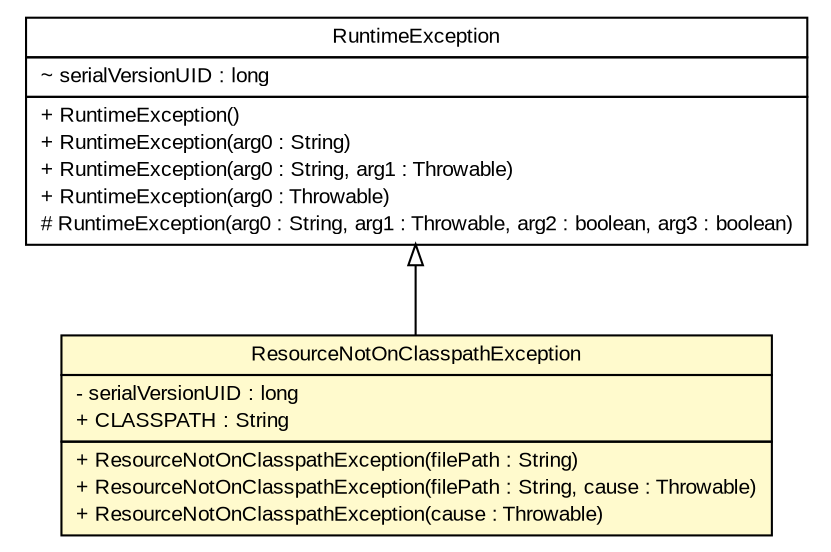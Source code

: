 #!/usr/local/bin/dot
#
# Class diagram 
# Generated by UMLGraph version R5_6_6-6-g3bdff0 (http://www.umlgraph.org/)
#

digraph G {
	edge [fontname="arial",fontsize=10,labelfontname="arial",labelfontsize=10];
	node [fontname="arial",fontsize=10,shape=plaintext];
	nodesep=0.25;
	ranksep=0.5;
	// org.tanjakostic.jcleancim.util.ResourceNotOnClasspathException
	c172648 [label=<<table title="org.tanjakostic.jcleancim.util.ResourceNotOnClasspathException" border="0" cellborder="1" cellspacing="0" cellpadding="2" port="p" bgcolor="lemonChiffon" href="./ResourceNotOnClasspathException.html">
		<tr><td><table border="0" cellspacing="0" cellpadding="1">
<tr><td align="center" balign="center"> ResourceNotOnClasspathException </td></tr>
		</table></td></tr>
		<tr><td><table border="0" cellspacing="0" cellpadding="1">
<tr><td align="left" balign="left"> - serialVersionUID : long </td></tr>
<tr><td align="left" balign="left"> + CLASSPATH : String </td></tr>
		</table></td></tr>
		<tr><td><table border="0" cellspacing="0" cellpadding="1">
<tr><td align="left" balign="left"> + ResourceNotOnClasspathException(filePath : String) </td></tr>
<tr><td align="left" balign="left"> + ResourceNotOnClasspathException(filePath : String, cause : Throwable) </td></tr>
<tr><td align="left" balign="left"> + ResourceNotOnClasspathException(cause : Throwable) </td></tr>
		</table></td></tr>
		</table>>, URL="./ResourceNotOnClasspathException.html", fontname="arial", fontcolor="black", fontsize=10.0];
	//org.tanjakostic.jcleancim.util.ResourceNotOnClasspathException extends java.lang.RuntimeException
	c172848:p -> c172648:p [dir=back,arrowtail=empty];
	// java.lang.RuntimeException
	c172848 [label=<<table title="java.lang.RuntimeException" border="0" cellborder="1" cellspacing="0" cellpadding="2" port="p" href="http://java.sun.com/j2se/1.4.2/docs/api/java/lang/RuntimeException.html">
		<tr><td><table border="0" cellspacing="0" cellpadding="1">
<tr><td align="center" balign="center"> RuntimeException </td></tr>
		</table></td></tr>
		<tr><td><table border="0" cellspacing="0" cellpadding="1">
<tr><td align="left" balign="left"> ~ serialVersionUID : long </td></tr>
		</table></td></tr>
		<tr><td><table border="0" cellspacing="0" cellpadding="1">
<tr><td align="left" balign="left"> + RuntimeException() </td></tr>
<tr><td align="left" balign="left"> + RuntimeException(arg0 : String) </td></tr>
<tr><td align="left" balign="left"> + RuntimeException(arg0 : String, arg1 : Throwable) </td></tr>
<tr><td align="left" balign="left"> + RuntimeException(arg0 : Throwable) </td></tr>
<tr><td align="left" balign="left"> # RuntimeException(arg0 : String, arg1 : Throwable, arg2 : boolean, arg3 : boolean) </td></tr>
		</table></td></tr>
		</table>>, URL="http://java.sun.com/j2se/1.4.2/docs/api/java/lang/RuntimeException.html", fontname="arial", fontcolor="black", fontsize=10.0];
}

